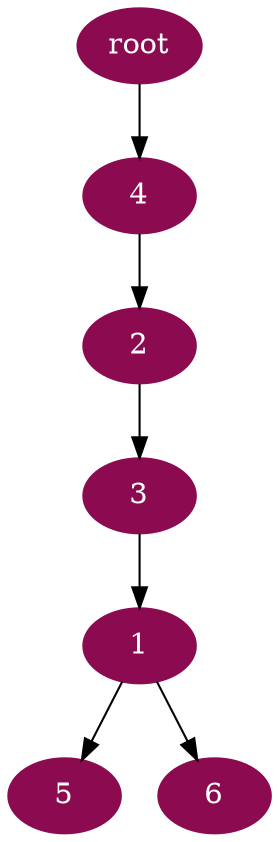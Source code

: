 digraph G {
node [color=deeppink4, style=filled, fontcolor=white];
3 -> 1;
4 -> 2;
2 -> 3;
"root" -> 4;
1 -> 5;
1 -> 6;
}
